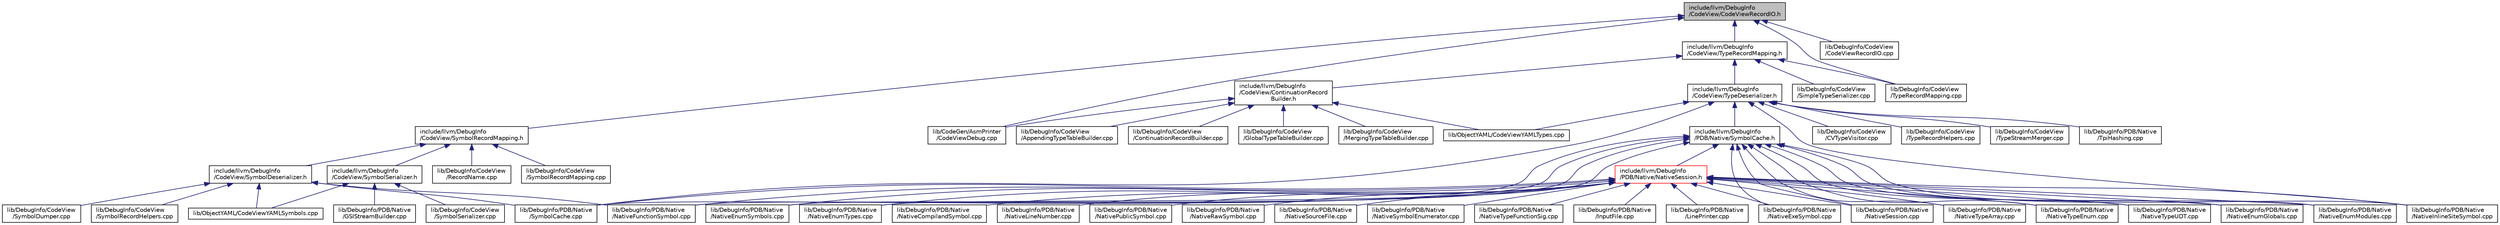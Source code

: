 digraph "include/llvm/DebugInfo/CodeView/CodeViewRecordIO.h"
{
 // LATEX_PDF_SIZE
  bgcolor="transparent";
  edge [fontname="Helvetica",fontsize="10",labelfontname="Helvetica",labelfontsize="10"];
  node [fontname="Helvetica",fontsize="10",shape=record];
  Node1 [label="include/llvm/DebugInfo\l/CodeView/CodeViewRecordIO.h",height=0.2,width=0.4,color="black", fillcolor="grey75", style="filled", fontcolor="black",tooltip=" "];
  Node1 -> Node2 [dir="back",color="midnightblue",fontsize="10",style="solid",fontname="Helvetica"];
  Node2 [label="include/llvm/DebugInfo\l/CodeView/SymbolRecordMapping.h",height=0.2,width=0.4,color="black",URL="$SymbolRecordMapping_8h.html",tooltip=" "];
  Node2 -> Node3 [dir="back",color="midnightblue",fontsize="10",style="solid",fontname="Helvetica"];
  Node3 [label="include/llvm/DebugInfo\l/CodeView/SymbolDeserializer.h",height=0.2,width=0.4,color="black",URL="$SymbolDeserializer_8h.html",tooltip=" "];
  Node3 -> Node4 [dir="back",color="midnightblue",fontsize="10",style="solid",fontname="Helvetica"];
  Node4 [label="lib/DebugInfo/CodeView\l/SymbolDumper.cpp",height=0.2,width=0.4,color="black",URL="$SymbolDumper_8cpp.html",tooltip=" "];
  Node3 -> Node5 [dir="back",color="midnightblue",fontsize="10",style="solid",fontname="Helvetica"];
  Node5 [label="lib/DebugInfo/CodeView\l/SymbolRecordHelpers.cpp",height=0.2,width=0.4,color="black",URL="$SymbolRecordHelpers_8cpp.html",tooltip=" "];
  Node3 -> Node6 [dir="back",color="midnightblue",fontsize="10",style="solid",fontname="Helvetica"];
  Node6 [label="lib/DebugInfo/PDB/Native\l/NativeFunctionSymbol.cpp",height=0.2,width=0.4,color="black",URL="$NativeFunctionSymbol_8cpp.html",tooltip=" "];
  Node3 -> Node7 [dir="back",color="midnightblue",fontsize="10",style="solid",fontname="Helvetica"];
  Node7 [label="lib/DebugInfo/PDB/Native\l/SymbolCache.cpp",height=0.2,width=0.4,color="black",URL="$SymbolCache_8cpp.html",tooltip=" "];
  Node3 -> Node8 [dir="back",color="midnightblue",fontsize="10",style="solid",fontname="Helvetica"];
  Node8 [label="lib/ObjectYAML/CodeViewYAMLSymbols.cpp",height=0.2,width=0.4,color="black",URL="$CodeViewYAMLSymbols_8cpp.html",tooltip=" "];
  Node2 -> Node9 [dir="back",color="midnightblue",fontsize="10",style="solid",fontname="Helvetica"];
  Node9 [label="include/llvm/DebugInfo\l/CodeView/SymbolSerializer.h",height=0.2,width=0.4,color="black",URL="$SymbolSerializer_8h.html",tooltip=" "];
  Node9 -> Node10 [dir="back",color="midnightblue",fontsize="10",style="solid",fontname="Helvetica"];
  Node10 [label="lib/DebugInfo/CodeView\l/SymbolSerializer.cpp",height=0.2,width=0.4,color="black",URL="$SymbolSerializer_8cpp.html",tooltip=" "];
  Node9 -> Node11 [dir="back",color="midnightblue",fontsize="10",style="solid",fontname="Helvetica"];
  Node11 [label="lib/DebugInfo/PDB/Native\l/GSIStreamBuilder.cpp",height=0.2,width=0.4,color="black",URL="$GSIStreamBuilder_8cpp.html",tooltip=" "];
  Node9 -> Node8 [dir="back",color="midnightblue",fontsize="10",style="solid",fontname="Helvetica"];
  Node2 -> Node12 [dir="back",color="midnightblue",fontsize="10",style="solid",fontname="Helvetica"];
  Node12 [label="lib/DebugInfo/CodeView\l/RecordName.cpp",height=0.2,width=0.4,color="black",URL="$RecordName_8cpp.html",tooltip=" "];
  Node2 -> Node13 [dir="back",color="midnightblue",fontsize="10",style="solid",fontname="Helvetica"];
  Node13 [label="lib/DebugInfo/CodeView\l/SymbolRecordMapping.cpp",height=0.2,width=0.4,color="black",URL="$SymbolRecordMapping_8cpp.html",tooltip=" "];
  Node1 -> Node14 [dir="back",color="midnightblue",fontsize="10",style="solid",fontname="Helvetica"];
  Node14 [label="include/llvm/DebugInfo\l/CodeView/TypeRecordMapping.h",height=0.2,width=0.4,color="black",URL="$TypeRecordMapping_8h.html",tooltip=" "];
  Node14 -> Node15 [dir="back",color="midnightblue",fontsize="10",style="solid",fontname="Helvetica"];
  Node15 [label="include/llvm/DebugInfo\l/CodeView/ContinuationRecord\lBuilder.h",height=0.2,width=0.4,color="black",URL="$ContinuationRecordBuilder_8h.html",tooltip=" "];
  Node15 -> Node16 [dir="back",color="midnightblue",fontsize="10",style="solid",fontname="Helvetica"];
  Node16 [label="lib/CodeGen/AsmPrinter\l/CodeViewDebug.cpp",height=0.2,width=0.4,color="black",URL="$CodeViewDebug_8cpp.html",tooltip=" "];
  Node15 -> Node17 [dir="back",color="midnightblue",fontsize="10",style="solid",fontname="Helvetica"];
  Node17 [label="lib/DebugInfo/CodeView\l/AppendingTypeTableBuilder.cpp",height=0.2,width=0.4,color="black",URL="$AppendingTypeTableBuilder_8cpp.html",tooltip=" "];
  Node15 -> Node18 [dir="back",color="midnightblue",fontsize="10",style="solid",fontname="Helvetica"];
  Node18 [label="lib/DebugInfo/CodeView\l/ContinuationRecordBuilder.cpp",height=0.2,width=0.4,color="black",URL="$ContinuationRecordBuilder_8cpp.html",tooltip=" "];
  Node15 -> Node19 [dir="back",color="midnightblue",fontsize="10",style="solid",fontname="Helvetica"];
  Node19 [label="lib/DebugInfo/CodeView\l/GlobalTypeTableBuilder.cpp",height=0.2,width=0.4,color="black",URL="$GlobalTypeTableBuilder_8cpp.html",tooltip=" "];
  Node15 -> Node20 [dir="back",color="midnightblue",fontsize="10",style="solid",fontname="Helvetica"];
  Node20 [label="lib/DebugInfo/CodeView\l/MergingTypeTableBuilder.cpp",height=0.2,width=0.4,color="black",URL="$MergingTypeTableBuilder_8cpp.html",tooltip=" "];
  Node15 -> Node21 [dir="back",color="midnightblue",fontsize="10",style="solid",fontname="Helvetica"];
  Node21 [label="lib/ObjectYAML/CodeViewYAMLTypes.cpp",height=0.2,width=0.4,color="black",URL="$CodeViewYAMLTypes_8cpp.html",tooltip=" "];
  Node14 -> Node22 [dir="back",color="midnightblue",fontsize="10",style="solid",fontname="Helvetica"];
  Node22 [label="include/llvm/DebugInfo\l/CodeView/TypeDeserializer.h",height=0.2,width=0.4,color="black",URL="$TypeDeserializer_8h.html",tooltip=" "];
  Node22 -> Node23 [dir="back",color="midnightblue",fontsize="10",style="solid",fontname="Helvetica"];
  Node23 [label="include/llvm/DebugInfo\l/PDB/Native/SymbolCache.h",height=0.2,width=0.4,color="black",URL="$SymbolCache_8h.html",tooltip=" "];
  Node23 -> Node24 [dir="back",color="midnightblue",fontsize="10",style="solid",fontname="Helvetica"];
  Node24 [label="include/llvm/DebugInfo\l/PDB/Native/NativeSession.h",height=0.2,width=0.4,color="red",URL="$NativeSession_8h.html",tooltip=" "];
  Node24 -> Node25 [dir="back",color="midnightblue",fontsize="10",style="solid",fontname="Helvetica"];
  Node25 [label="lib/DebugInfo/PDB/Native\l/InputFile.cpp",height=0.2,width=0.4,color="black",URL="$InputFile_8cpp.html",tooltip=" "];
  Node24 -> Node26 [dir="back",color="midnightblue",fontsize="10",style="solid",fontname="Helvetica"];
  Node26 [label="lib/DebugInfo/PDB/Native\l/LinePrinter.cpp",height=0.2,width=0.4,color="black",URL="$LinePrinter_8cpp.html",tooltip=" "];
  Node24 -> Node27 [dir="back",color="midnightblue",fontsize="10",style="solid",fontname="Helvetica"];
  Node27 [label="lib/DebugInfo/PDB/Native\l/NativeCompilandSymbol.cpp",height=0.2,width=0.4,color="black",URL="$NativeCompilandSymbol_8cpp.html",tooltip=" "];
  Node24 -> Node28 [dir="back",color="midnightblue",fontsize="10",style="solid",fontname="Helvetica"];
  Node28 [label="lib/DebugInfo/PDB/Native\l/NativeEnumGlobals.cpp",height=0.2,width=0.4,color="black",URL="$NativeEnumGlobals_8cpp.html",tooltip=" "];
  Node24 -> Node29 [dir="back",color="midnightblue",fontsize="10",style="solid",fontname="Helvetica"];
  Node29 [label="lib/DebugInfo/PDB/Native\l/NativeEnumModules.cpp",height=0.2,width=0.4,color="black",URL="$NativeEnumModules_8cpp.html",tooltip=" "];
  Node24 -> Node30 [dir="back",color="midnightblue",fontsize="10",style="solid",fontname="Helvetica"];
  Node30 [label="lib/DebugInfo/PDB/Native\l/NativeEnumSymbols.cpp",height=0.2,width=0.4,color="black",URL="$NativeEnumSymbols_8cpp.html",tooltip=" "];
  Node24 -> Node31 [dir="back",color="midnightblue",fontsize="10",style="solid",fontname="Helvetica"];
  Node31 [label="lib/DebugInfo/PDB/Native\l/NativeEnumTypes.cpp",height=0.2,width=0.4,color="black",URL="$NativeEnumTypes_8cpp.html",tooltip=" "];
  Node24 -> Node32 [dir="back",color="midnightblue",fontsize="10",style="solid",fontname="Helvetica"];
  Node32 [label="lib/DebugInfo/PDB/Native\l/NativeExeSymbol.cpp",height=0.2,width=0.4,color="black",URL="$NativeExeSymbol_8cpp.html",tooltip=" "];
  Node24 -> Node6 [dir="back",color="midnightblue",fontsize="10",style="solid",fontname="Helvetica"];
  Node24 -> Node33 [dir="back",color="midnightblue",fontsize="10",style="solid",fontname="Helvetica"];
  Node33 [label="lib/DebugInfo/PDB/Native\l/NativeInlineSiteSymbol.cpp",height=0.2,width=0.4,color="black",URL="$NativeInlineSiteSymbol_8cpp.html",tooltip=" "];
  Node24 -> Node34 [dir="back",color="midnightblue",fontsize="10",style="solid",fontname="Helvetica"];
  Node34 [label="lib/DebugInfo/PDB/Native\l/NativeLineNumber.cpp",height=0.2,width=0.4,color="black",URL="$NativeLineNumber_8cpp.html",tooltip=" "];
  Node24 -> Node35 [dir="back",color="midnightblue",fontsize="10",style="solid",fontname="Helvetica"];
  Node35 [label="lib/DebugInfo/PDB/Native\l/NativePublicSymbol.cpp",height=0.2,width=0.4,color="black",URL="$NativePublicSymbol_8cpp.html",tooltip=" "];
  Node24 -> Node36 [dir="back",color="midnightblue",fontsize="10",style="solid",fontname="Helvetica"];
  Node36 [label="lib/DebugInfo/PDB/Native\l/NativeRawSymbol.cpp",height=0.2,width=0.4,color="black",URL="$NativeRawSymbol_8cpp.html",tooltip=" "];
  Node24 -> Node37 [dir="back",color="midnightblue",fontsize="10",style="solid",fontname="Helvetica"];
  Node37 [label="lib/DebugInfo/PDB/Native\l/NativeSession.cpp",height=0.2,width=0.4,color="black",URL="$NativeSession_8cpp.html",tooltip=" "];
  Node24 -> Node38 [dir="back",color="midnightblue",fontsize="10",style="solid",fontname="Helvetica"];
  Node38 [label="lib/DebugInfo/PDB/Native\l/NativeSourceFile.cpp",height=0.2,width=0.4,color="black",URL="$NativeSourceFile_8cpp.html",tooltip=" "];
  Node24 -> Node39 [dir="back",color="midnightblue",fontsize="10",style="solid",fontname="Helvetica"];
  Node39 [label="lib/DebugInfo/PDB/Native\l/NativeSymbolEnumerator.cpp",height=0.2,width=0.4,color="black",URL="$NativeSymbolEnumerator_8cpp.html",tooltip=" "];
  Node24 -> Node40 [dir="back",color="midnightblue",fontsize="10",style="solid",fontname="Helvetica"];
  Node40 [label="lib/DebugInfo/PDB/Native\l/NativeTypeArray.cpp",height=0.2,width=0.4,color="black",URL="$NativeTypeArray_8cpp.html",tooltip=" "];
  Node24 -> Node41 [dir="back",color="midnightblue",fontsize="10",style="solid",fontname="Helvetica"];
  Node41 [label="lib/DebugInfo/PDB/Native\l/NativeTypeEnum.cpp",height=0.2,width=0.4,color="black",URL="$NativeTypeEnum_8cpp.html",tooltip=" "];
  Node24 -> Node42 [dir="back",color="midnightblue",fontsize="10",style="solid",fontname="Helvetica"];
  Node42 [label="lib/DebugInfo/PDB/Native\l/NativeTypeFunctionSig.cpp",height=0.2,width=0.4,color="black",URL="$NativeTypeFunctionSig_8cpp.html",tooltip=" "];
  Node24 -> Node45 [dir="back",color="midnightblue",fontsize="10",style="solid",fontname="Helvetica"];
  Node45 [label="lib/DebugInfo/PDB/Native\l/NativeTypeUDT.cpp",height=0.2,width=0.4,color="black",URL="$NativeTypeUDT_8cpp.html",tooltip=" "];
  Node24 -> Node7 [dir="back",color="midnightblue",fontsize="10",style="solid",fontname="Helvetica"];
  Node23 -> Node28 [dir="back",color="midnightblue",fontsize="10",style="solid",fontname="Helvetica"];
  Node23 -> Node29 [dir="back",color="midnightblue",fontsize="10",style="solid",fontname="Helvetica"];
  Node23 -> Node30 [dir="back",color="midnightblue",fontsize="10",style="solid",fontname="Helvetica"];
  Node23 -> Node31 [dir="back",color="midnightblue",fontsize="10",style="solid",fontname="Helvetica"];
  Node23 -> Node32 [dir="back",color="midnightblue",fontsize="10",style="solid",fontname="Helvetica"];
  Node23 -> Node6 [dir="back",color="midnightblue",fontsize="10",style="solid",fontname="Helvetica"];
  Node23 -> Node33 [dir="back",color="midnightblue",fontsize="10",style="solid",fontname="Helvetica"];
  Node23 -> Node37 [dir="back",color="midnightblue",fontsize="10",style="solid",fontname="Helvetica"];
  Node23 -> Node40 [dir="back",color="midnightblue",fontsize="10",style="solid",fontname="Helvetica"];
  Node23 -> Node41 [dir="back",color="midnightblue",fontsize="10",style="solid",fontname="Helvetica"];
  Node23 -> Node45 [dir="back",color="midnightblue",fontsize="10",style="solid",fontname="Helvetica"];
  Node23 -> Node7 [dir="back",color="midnightblue",fontsize="10",style="solid",fontname="Helvetica"];
  Node22 -> Node48 [dir="back",color="midnightblue",fontsize="10",style="solid",fontname="Helvetica"];
  Node48 [label="lib/DebugInfo/CodeView\l/CVTypeVisitor.cpp",height=0.2,width=0.4,color="black",URL="$CVTypeVisitor_8cpp.html",tooltip=" "];
  Node22 -> Node49 [dir="back",color="midnightblue",fontsize="10",style="solid",fontname="Helvetica"];
  Node49 [label="lib/DebugInfo/CodeView\l/TypeRecordHelpers.cpp",height=0.2,width=0.4,color="black",URL="$TypeRecordHelpers_8cpp.html",tooltip=" "];
  Node22 -> Node50 [dir="back",color="midnightblue",fontsize="10",style="solid",fontname="Helvetica"];
  Node50 [label="lib/DebugInfo/CodeView\l/TypeStreamMerger.cpp",height=0.2,width=0.4,color="black",URL="$TypeStreamMerger_8cpp.html",tooltip=" "];
  Node22 -> Node33 [dir="back",color="midnightblue",fontsize="10",style="solid",fontname="Helvetica"];
  Node22 -> Node7 [dir="back",color="midnightblue",fontsize="10",style="solid",fontname="Helvetica"];
  Node22 -> Node51 [dir="back",color="midnightblue",fontsize="10",style="solid",fontname="Helvetica"];
  Node51 [label="lib/DebugInfo/PDB/Native\l/TpiHashing.cpp",height=0.2,width=0.4,color="black",URL="$TpiHashing_8cpp.html",tooltip=" "];
  Node22 -> Node21 [dir="back",color="midnightblue",fontsize="10",style="solid",fontname="Helvetica"];
  Node14 -> Node52 [dir="back",color="midnightblue",fontsize="10",style="solid",fontname="Helvetica"];
  Node52 [label="lib/DebugInfo/CodeView\l/SimpleTypeSerializer.cpp",height=0.2,width=0.4,color="black",URL="$SimpleTypeSerializer_8cpp.html",tooltip=" "];
  Node14 -> Node53 [dir="back",color="midnightblue",fontsize="10",style="solid",fontname="Helvetica"];
  Node53 [label="lib/DebugInfo/CodeView\l/TypeRecordMapping.cpp",height=0.2,width=0.4,color="black",URL="$TypeRecordMapping_8cpp.html",tooltip=" "];
  Node1 -> Node16 [dir="back",color="midnightblue",fontsize="10",style="solid",fontname="Helvetica"];
  Node1 -> Node54 [dir="back",color="midnightblue",fontsize="10",style="solid",fontname="Helvetica"];
  Node54 [label="lib/DebugInfo/CodeView\l/CodeViewRecordIO.cpp",height=0.2,width=0.4,color="black",URL="$CodeViewRecordIO_8cpp.html",tooltip=" "];
  Node1 -> Node53 [dir="back",color="midnightblue",fontsize="10",style="solid",fontname="Helvetica"];
}
